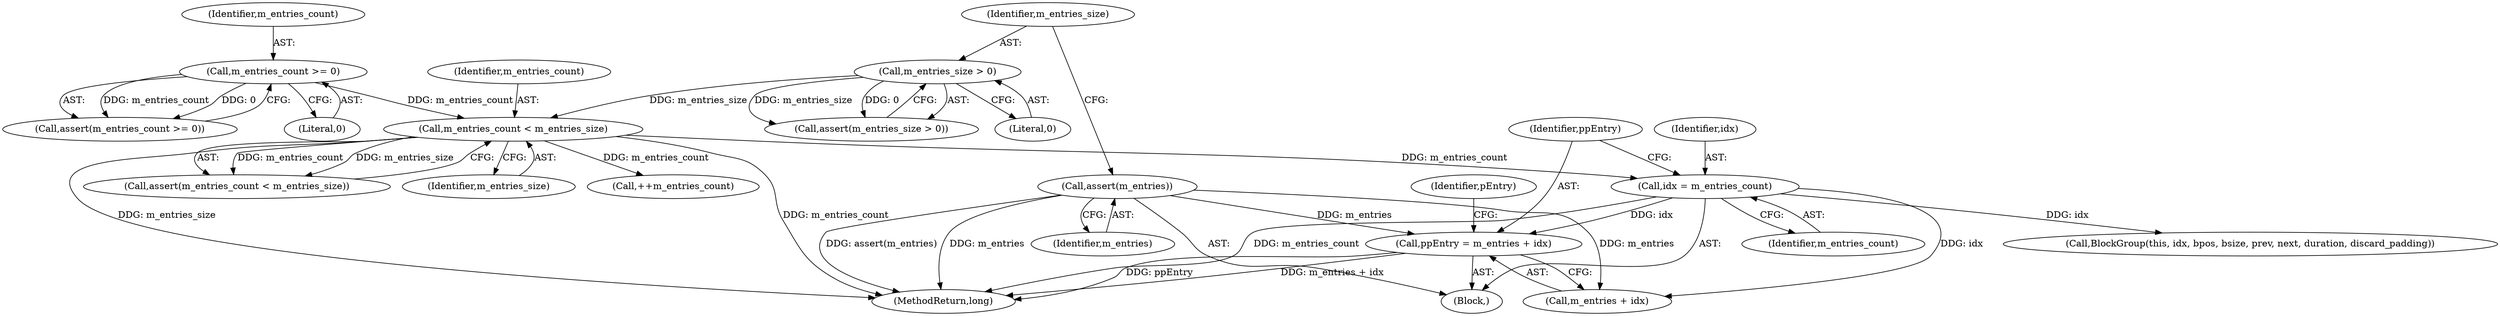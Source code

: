 digraph "0_Android_cc274e2abe8b2a6698a5c47d8aa4bb45f1f9538d_4@integer" {
"1000342" [label="(Call,ppEntry = m_entries + idx)"];
"1000120" [label="(Call,assert(m_entries))"];
"1000339" [label="(Call,idx = m_entries_count)"];
"1000131" [label="(Call,m_entries_count < m_entries_size)"];
"1000127" [label="(Call,m_entries_count >= 0)"];
"1000123" [label="(Call,m_entries_size > 0)"];
"1000384" [label="(Call,++m_entries_count)"];
"1000354" [label="(Call,BlockGroup(this, idx, bpos, bsize, prev, next, duration, discard_padding))"];
"1000344" [label="(Call,m_entries + idx)"];
"1000119" [label="(Block,)"];
"1000123" [label="(Call,m_entries_size > 0)"];
"1000129" [label="(Literal,0)"];
"1000395" [label="(MethodReturn,long)"];
"1000349" [label="(Identifier,pEntry)"];
"1000131" [label="(Call,m_entries_count < m_entries_size)"];
"1000133" [label="(Identifier,m_entries_size)"];
"1000339" [label="(Call,idx = m_entries_count)"];
"1000340" [label="(Identifier,idx)"];
"1000342" [label="(Call,ppEntry = m_entries + idx)"];
"1000122" [label="(Call,assert(m_entries_size > 0))"];
"1000128" [label="(Identifier,m_entries_count)"];
"1000126" [label="(Call,assert(m_entries_count >= 0))"];
"1000341" [label="(Identifier,m_entries_count)"];
"1000132" [label="(Identifier,m_entries_count)"];
"1000125" [label="(Literal,0)"];
"1000120" [label="(Call,assert(m_entries))"];
"1000127" [label="(Call,m_entries_count >= 0)"];
"1000130" [label="(Call,assert(m_entries_count < m_entries_size))"];
"1000343" [label="(Identifier,ppEntry)"];
"1000121" [label="(Identifier,m_entries)"];
"1000124" [label="(Identifier,m_entries_size)"];
"1000342" -> "1000119"  [label="AST: "];
"1000342" -> "1000344"  [label="CFG: "];
"1000343" -> "1000342"  [label="AST: "];
"1000344" -> "1000342"  [label="AST: "];
"1000349" -> "1000342"  [label="CFG: "];
"1000342" -> "1000395"  [label="DDG: m_entries + idx"];
"1000342" -> "1000395"  [label="DDG: ppEntry"];
"1000120" -> "1000342"  [label="DDG: m_entries"];
"1000339" -> "1000342"  [label="DDG: idx"];
"1000120" -> "1000119"  [label="AST: "];
"1000120" -> "1000121"  [label="CFG: "];
"1000121" -> "1000120"  [label="AST: "];
"1000124" -> "1000120"  [label="CFG: "];
"1000120" -> "1000395"  [label="DDG: m_entries"];
"1000120" -> "1000395"  [label="DDG: assert(m_entries)"];
"1000120" -> "1000344"  [label="DDG: m_entries"];
"1000339" -> "1000119"  [label="AST: "];
"1000339" -> "1000341"  [label="CFG: "];
"1000340" -> "1000339"  [label="AST: "];
"1000341" -> "1000339"  [label="AST: "];
"1000343" -> "1000339"  [label="CFG: "];
"1000339" -> "1000395"  [label="DDG: m_entries_count"];
"1000131" -> "1000339"  [label="DDG: m_entries_count"];
"1000339" -> "1000344"  [label="DDG: idx"];
"1000339" -> "1000354"  [label="DDG: idx"];
"1000131" -> "1000130"  [label="AST: "];
"1000131" -> "1000133"  [label="CFG: "];
"1000132" -> "1000131"  [label="AST: "];
"1000133" -> "1000131"  [label="AST: "];
"1000130" -> "1000131"  [label="CFG: "];
"1000131" -> "1000395"  [label="DDG: m_entries_count"];
"1000131" -> "1000395"  [label="DDG: m_entries_size"];
"1000131" -> "1000130"  [label="DDG: m_entries_count"];
"1000131" -> "1000130"  [label="DDG: m_entries_size"];
"1000127" -> "1000131"  [label="DDG: m_entries_count"];
"1000123" -> "1000131"  [label="DDG: m_entries_size"];
"1000131" -> "1000384"  [label="DDG: m_entries_count"];
"1000127" -> "1000126"  [label="AST: "];
"1000127" -> "1000129"  [label="CFG: "];
"1000128" -> "1000127"  [label="AST: "];
"1000129" -> "1000127"  [label="AST: "];
"1000126" -> "1000127"  [label="CFG: "];
"1000127" -> "1000126"  [label="DDG: m_entries_count"];
"1000127" -> "1000126"  [label="DDG: 0"];
"1000123" -> "1000122"  [label="AST: "];
"1000123" -> "1000125"  [label="CFG: "];
"1000124" -> "1000123"  [label="AST: "];
"1000125" -> "1000123"  [label="AST: "];
"1000122" -> "1000123"  [label="CFG: "];
"1000123" -> "1000122"  [label="DDG: m_entries_size"];
"1000123" -> "1000122"  [label="DDG: 0"];
}
